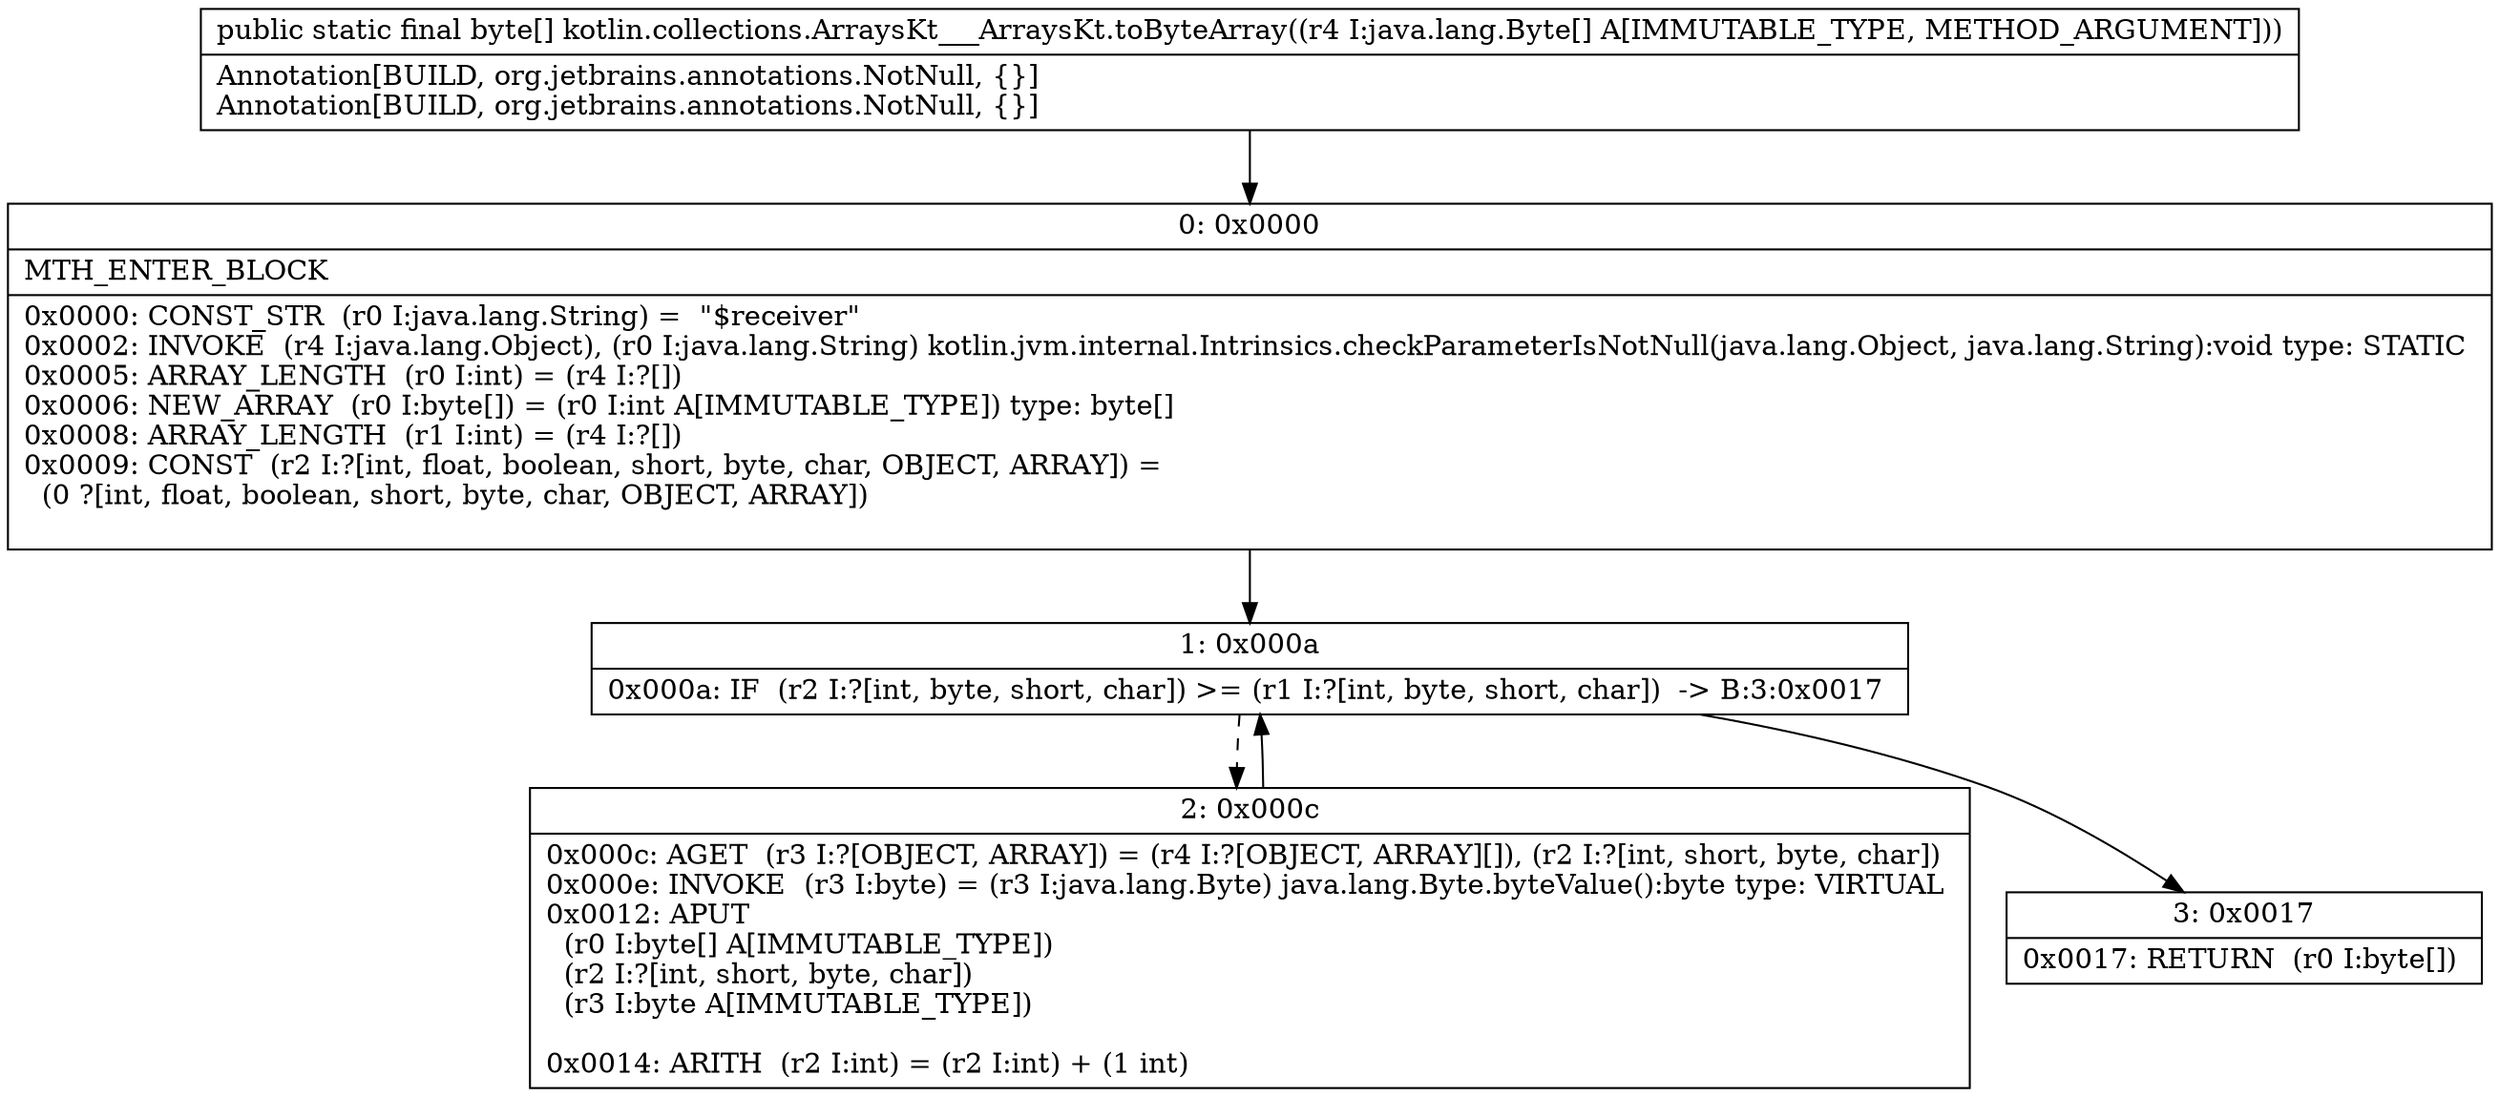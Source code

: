digraph "CFG forkotlin.collections.ArraysKt___ArraysKt.toByteArray([Ljava\/lang\/Byte;)[B" {
Node_0 [shape=record,label="{0\:\ 0x0000|MTH_ENTER_BLOCK\l|0x0000: CONST_STR  (r0 I:java.lang.String) =  \"$receiver\" \l0x0002: INVOKE  (r4 I:java.lang.Object), (r0 I:java.lang.String) kotlin.jvm.internal.Intrinsics.checkParameterIsNotNull(java.lang.Object, java.lang.String):void type: STATIC \l0x0005: ARRAY_LENGTH  (r0 I:int) = (r4 I:?[]) \l0x0006: NEW_ARRAY  (r0 I:byte[]) = (r0 I:int A[IMMUTABLE_TYPE]) type: byte[] \l0x0008: ARRAY_LENGTH  (r1 I:int) = (r4 I:?[]) \l0x0009: CONST  (r2 I:?[int, float, boolean, short, byte, char, OBJECT, ARRAY]) = \l  (0 ?[int, float, boolean, short, byte, char, OBJECT, ARRAY])\l \l}"];
Node_1 [shape=record,label="{1\:\ 0x000a|0x000a: IF  (r2 I:?[int, byte, short, char]) \>= (r1 I:?[int, byte, short, char])  \-\> B:3:0x0017 \l}"];
Node_2 [shape=record,label="{2\:\ 0x000c|0x000c: AGET  (r3 I:?[OBJECT, ARRAY]) = (r4 I:?[OBJECT, ARRAY][]), (r2 I:?[int, short, byte, char]) \l0x000e: INVOKE  (r3 I:byte) = (r3 I:java.lang.Byte) java.lang.Byte.byteValue():byte type: VIRTUAL \l0x0012: APUT  \l  (r0 I:byte[] A[IMMUTABLE_TYPE])\l  (r2 I:?[int, short, byte, char])\l  (r3 I:byte A[IMMUTABLE_TYPE])\l \l0x0014: ARITH  (r2 I:int) = (r2 I:int) + (1 int) \l}"];
Node_3 [shape=record,label="{3\:\ 0x0017|0x0017: RETURN  (r0 I:byte[]) \l}"];
MethodNode[shape=record,label="{public static final byte[] kotlin.collections.ArraysKt___ArraysKt.toByteArray((r4 I:java.lang.Byte[] A[IMMUTABLE_TYPE, METHOD_ARGUMENT]))  | Annotation[BUILD, org.jetbrains.annotations.NotNull, \{\}]\lAnnotation[BUILD, org.jetbrains.annotations.NotNull, \{\}]\l}"];
MethodNode -> Node_0;
Node_0 -> Node_1;
Node_1 -> Node_2[style=dashed];
Node_1 -> Node_3;
Node_2 -> Node_1;
}

